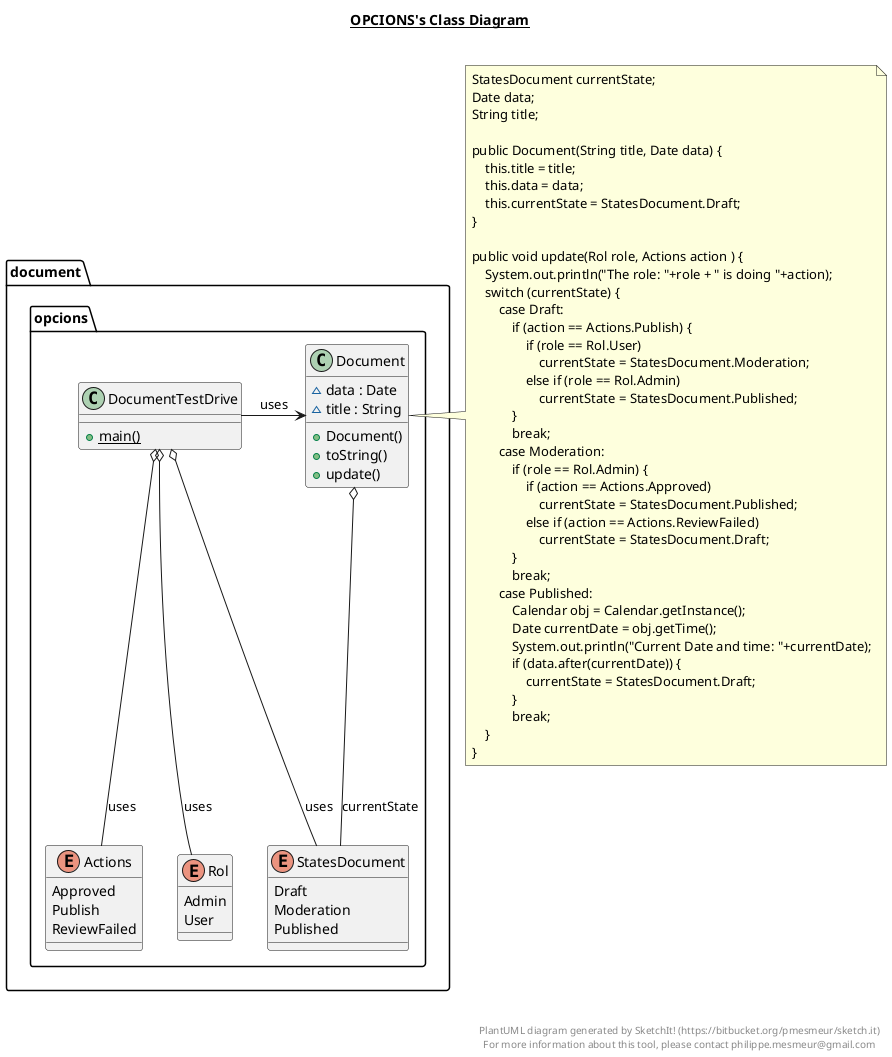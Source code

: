 @startuml

title __OPCIONS's Class Diagram__\n

  namespace document.opcions {
    enum Actions {
      Approved
      Publish
      ReviewFailed
    }
  }
  

  namespace document.opcions {
    class document.opcions.Document {
        ~ data : Date
        ~ title : String
        + Document()
        + toString()
        + update()
    }
  }
  

  namespace document.opcions {
    class document.opcions.DocumentTestDrive {
        {static} + main()
    }
  }
  

  namespace document.opcions {
    enum Rol {
      Admin
      User
    }
  }
  

  namespace document.opcions {
    enum StatesDocument {
      Draft
      Moderation
      Published
    }
  }
  

  document.opcions.Document o-- document.opcions.StatesDocument : currentState
document.opcions.DocumentTestDrive o-down- document.opcions.StatesDocument : uses
document.opcions.DocumentTestDrive o-down- document.opcions.Actions : uses
document.opcions.DocumentTestDrive o-down- document.opcions.Rol : uses
document.opcions.DocumentTestDrive -right-> document.opcions.Document : uses

note right of document.opcions.Document
    StatesDocument currentState;
    Date data;
    String title;

    public Document(String title, Date data) {
        this.title = title;
        this.data = data;
        this.currentState = StatesDocument.Draft;
    }

    public void update(Rol role, Actions action ) {
        System.out.println("The role: "+role + " is doing "+action);
        switch (currentState) {
            case Draft:
                if (action == Actions.Publish) {
                    if (role == Rol.User)
                        currentState = StatesDocument.Moderation;
                    else if (role == Rol.Admin)
                        currentState = StatesDocument.Published;
                }
                break;
            case Moderation:
                if (role == Rol.Admin) {
                    if (action == Actions.Approved)
                        currentState = StatesDocument.Published;
                    else if (action == Actions.ReviewFailed)
                        currentState = StatesDocument.Draft;
                }
                break;
            case Published:
                Calendar obj = Calendar.getInstance();
                Date currentDate = obj.getTime();
                System.out.println("Current Date and time: "+currentDate);
                if (data.after(currentDate)) {
                    currentState = StatesDocument.Draft;
                }
                break;
        }
    }
end note


right footer


PlantUML diagram generated by SketchIt! (https://bitbucket.org/pmesmeur/sketch.it)
For more information about this tool, please contact philippe.mesmeur@gmail.com
endfooter

@enduml
